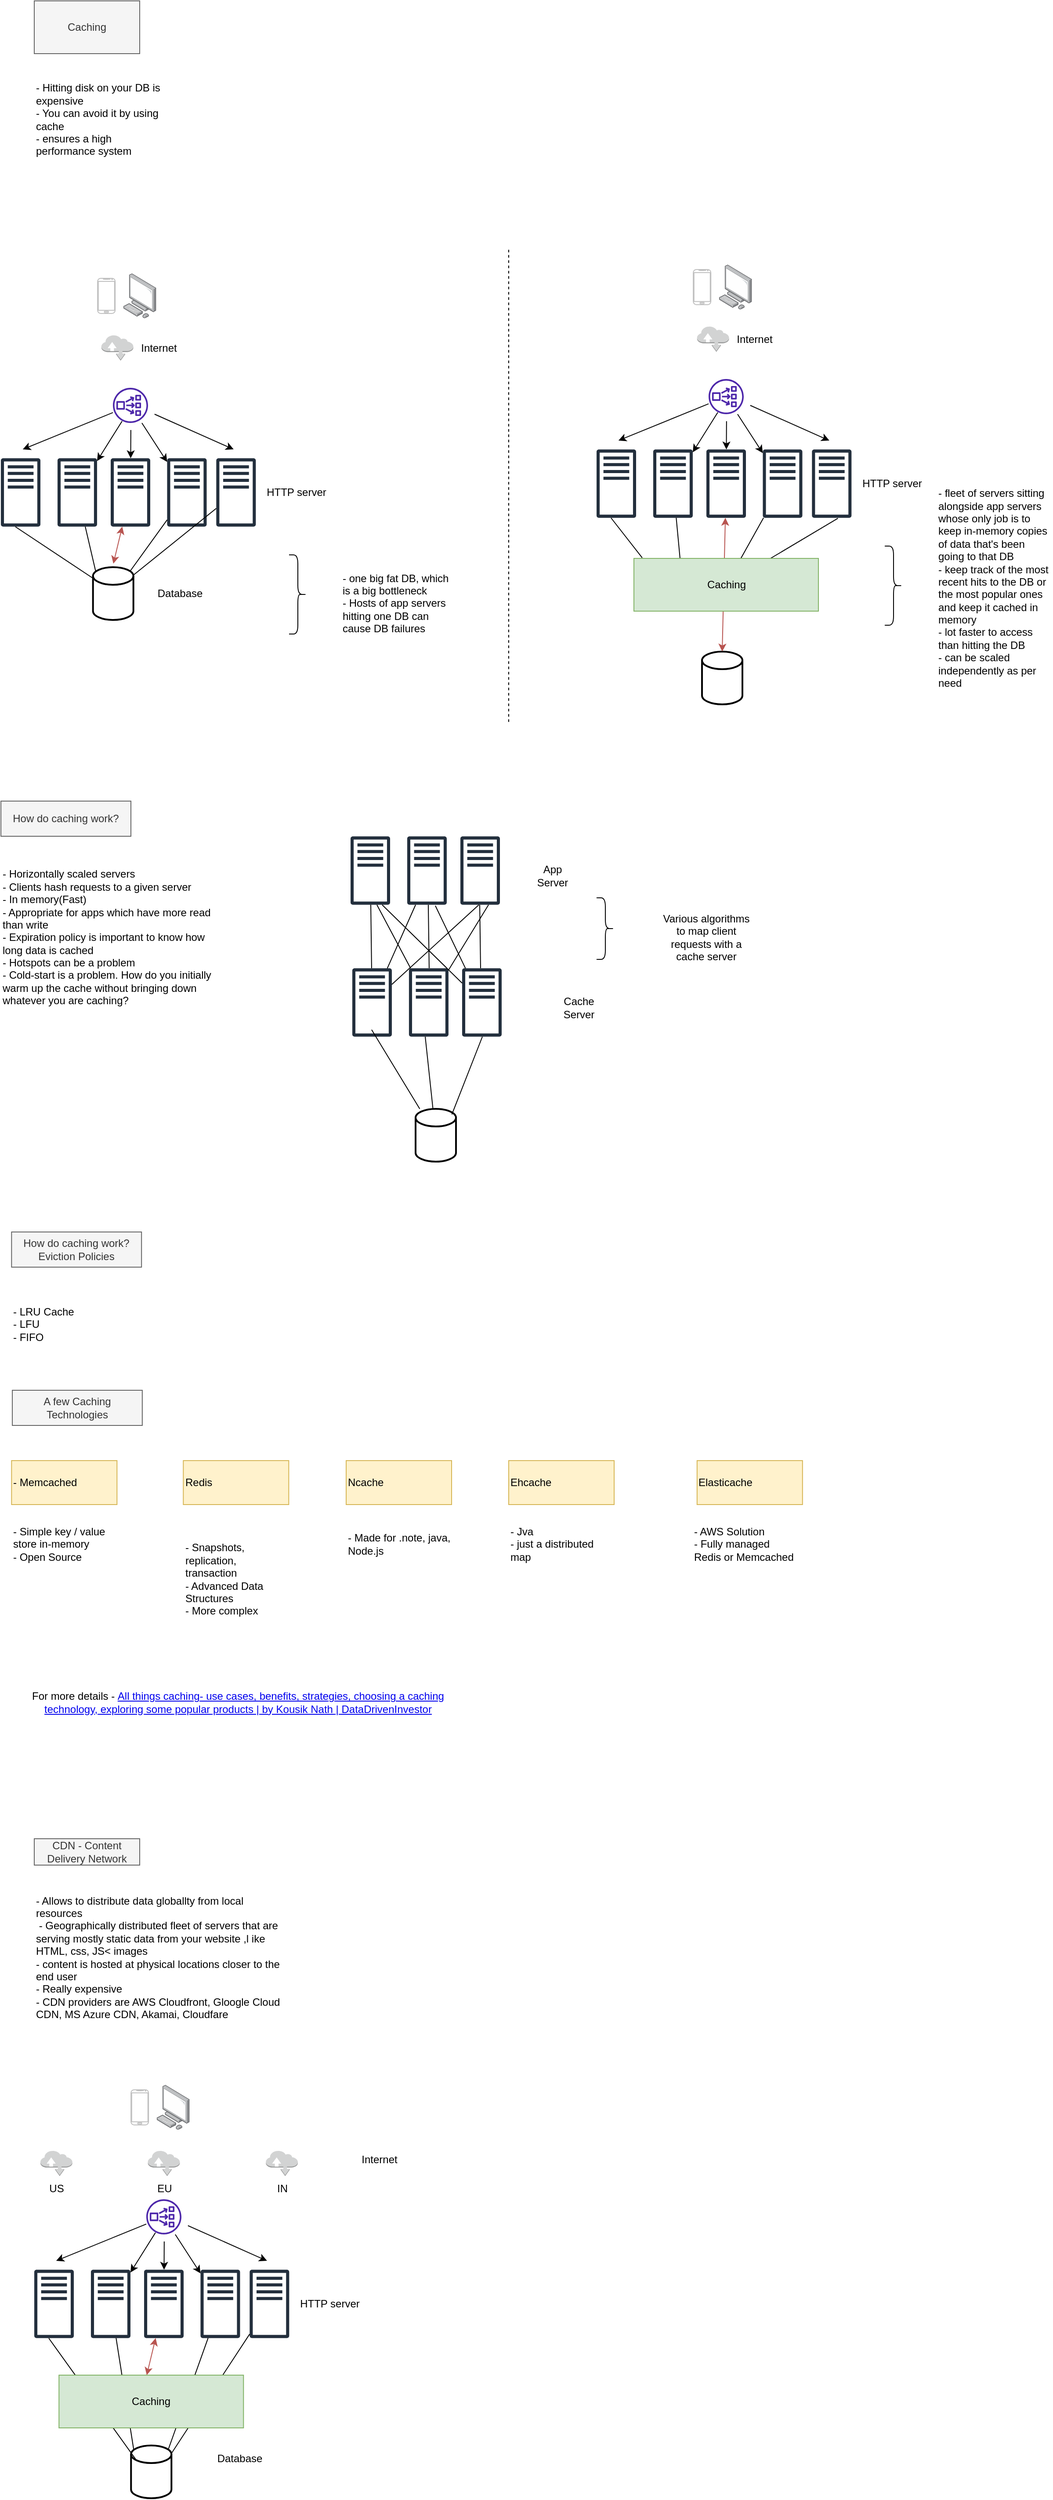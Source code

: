 <mxfile version="21.7.1" type="github">
  <diagram name="Page-1" id="UhD2cCxw9TaK42FMtaze">
    <mxGraphModel dx="1394" dy="795" grid="1" gridSize="10" guides="1" tooltips="1" connect="1" arrows="1" fold="1" page="1" pageScale="1" pageWidth="850" pageHeight="1100" math="0" shadow="0">
      <root>
        <mxCell id="0" />
        <mxCell id="1" parent="0" />
        <mxCell id="XXQaxxVbQ_8hKwlNnQmm-1" value="Caching" style="rounded=0;whiteSpace=wrap;html=1;fillColor=#f5f5f5;fontColor=#333333;strokeColor=#666666;" vertex="1" parent="1">
          <mxGeometry x="90" y="160" width="120" height="60" as="geometry" />
        </mxCell>
        <mxCell id="XXQaxxVbQ_8hKwlNnQmm-2" value="- Hitting disk on your DB is expensive&lt;br&gt;- You can avoid it by using cache&amp;nbsp;&lt;br&gt;- ensures a high performance system" style="text;strokeColor=none;align=left;fillColor=none;html=1;verticalAlign=middle;whiteSpace=wrap;rounded=0;" vertex="1" parent="1">
          <mxGeometry x="90" y="220" width="150" height="150" as="geometry" />
        </mxCell>
        <mxCell id="XXQaxxVbQ_8hKwlNnQmm-3" value="" style="verticalLabelPosition=bottom;verticalAlign=top;html=1;shadow=0;dashed=0;strokeWidth=1;shape=mxgraph.android.phone2;strokeColor=#c0c0c0;" vertex="1" parent="1">
          <mxGeometry x="162.08" y="475.45" width="20" height="40" as="geometry" />
        </mxCell>
        <mxCell id="XXQaxxVbQ_8hKwlNnQmm-4" value="" style="image;points=[];aspect=fixed;html=1;align=center;shadow=0;dashed=0;image=img/lib/allied_telesis/computer_and_terminals/Personal_Computer.svg;" vertex="1" parent="1">
          <mxGeometry x="191.3" y="470" width="37.56" height="50.9" as="geometry" />
        </mxCell>
        <mxCell id="XXQaxxVbQ_8hKwlNnQmm-5" value="" style="sketch=0;outlineConnect=0;fontColor=#232F3E;gradientColor=none;fillColor=#232F3D;strokeColor=none;dashed=0;verticalLabelPosition=bottom;verticalAlign=top;align=center;html=1;fontSize=12;fontStyle=0;aspect=fixed;pointerEvents=1;shape=mxgraph.aws4.traditional_server;" vertex="1" parent="1">
          <mxGeometry x="52" y="680" width="45" height="78" as="geometry" />
        </mxCell>
        <mxCell id="XXQaxxVbQ_8hKwlNnQmm-6" value="HTTP server" style="text;strokeColor=none;align=center;fillColor=none;html=1;verticalAlign=middle;whiteSpace=wrap;rounded=0;" vertex="1" parent="1">
          <mxGeometry x="352.0" y="704" width="73.22" height="30" as="geometry" />
        </mxCell>
        <mxCell id="XXQaxxVbQ_8hKwlNnQmm-7" value="" style="outlineConnect=0;dashed=0;verticalLabelPosition=bottom;verticalAlign=top;align=center;html=1;shape=mxgraph.aws3.internet;fillColor=#D2D3D3;gradientColor=none;" vertex="1" parent="1">
          <mxGeometry x="166.4" y="540" width="36.36" height="29.1" as="geometry" />
        </mxCell>
        <mxCell id="XXQaxxVbQ_8hKwlNnQmm-8" value="Internet" style="text;strokeColor=none;align=center;fillColor=none;html=1;verticalAlign=middle;whiteSpace=wrap;rounded=0;" vertex="1" parent="1">
          <mxGeometry x="212.08" y="544.55" width="40" height="20" as="geometry" />
        </mxCell>
        <mxCell id="XXQaxxVbQ_8hKwlNnQmm-9" value="" style="strokeWidth=2;html=1;shape=mxgraph.flowchart.database;whiteSpace=wrap;" vertex="1" parent="1">
          <mxGeometry x="156.84" y="804" width="46" height="60" as="geometry" />
        </mxCell>
        <mxCell id="XXQaxxVbQ_8hKwlNnQmm-10" value="Database" style="text;strokeColor=none;align=center;fillColor=none;html=1;verticalAlign=middle;whiteSpace=wrap;rounded=0;" vertex="1" parent="1">
          <mxGeometry x="226.23" y="819" width="60" height="30" as="geometry" />
        </mxCell>
        <mxCell id="XXQaxxVbQ_8hKwlNnQmm-11" value="" style="endArrow=classic;startArrow=classic;html=1;rounded=0;fillColor=#f8cecc;strokeColor=#b85450;" edge="1" parent="1" target="XXQaxxVbQ_8hKwlNnQmm-13">
          <mxGeometry width="50" height="50" relative="1" as="geometry">
            <mxPoint x="180" y="800" as="sourcePoint" />
            <mxPoint x="184.0" y="761.78" as="targetPoint" />
          </mxGeometry>
        </mxCell>
        <mxCell id="XXQaxxVbQ_8hKwlNnQmm-12" value="" style="sketch=0;outlineConnect=0;fontColor=#232F3E;gradientColor=none;fillColor=#232F3D;strokeColor=none;dashed=0;verticalLabelPosition=bottom;verticalAlign=top;align=center;html=1;fontSize=12;fontStyle=0;aspect=fixed;pointerEvents=1;shape=mxgraph.aws4.traditional_server;" vertex="1" parent="1">
          <mxGeometry x="116.48" y="680" width="45" height="78" as="geometry" />
        </mxCell>
        <mxCell id="XXQaxxVbQ_8hKwlNnQmm-13" value="" style="sketch=0;outlineConnect=0;fontColor=#232F3E;gradientColor=none;fillColor=#232F3D;strokeColor=none;dashed=0;verticalLabelPosition=bottom;verticalAlign=top;align=center;html=1;fontSize=12;fontStyle=0;aspect=fixed;pointerEvents=1;shape=mxgraph.aws4.traditional_server;" vertex="1" parent="1">
          <mxGeometry x="177" y="680" width="45" height="78" as="geometry" />
        </mxCell>
        <mxCell id="XXQaxxVbQ_8hKwlNnQmm-14" value="" style="sketch=0;outlineConnect=0;fontColor=#232F3E;gradientColor=none;fillColor=#232F3D;strokeColor=none;dashed=0;verticalLabelPosition=bottom;verticalAlign=top;align=center;html=1;fontSize=12;fontStyle=0;aspect=fixed;pointerEvents=1;shape=mxgraph.aws4.traditional_server;" vertex="1" parent="1">
          <mxGeometry x="241.23" y="680" width="45" height="78" as="geometry" />
        </mxCell>
        <mxCell id="XXQaxxVbQ_8hKwlNnQmm-15" value="" style="sketch=0;outlineConnect=0;fontColor=#232F3E;gradientColor=none;fillColor=#232F3D;strokeColor=none;dashed=0;verticalLabelPosition=bottom;verticalAlign=top;align=center;html=1;fontSize=12;fontStyle=0;aspect=fixed;pointerEvents=1;shape=mxgraph.aws4.traditional_server;" vertex="1" parent="1">
          <mxGeometry x="297.16" y="680" width="45" height="78" as="geometry" />
        </mxCell>
        <mxCell id="XXQaxxVbQ_8hKwlNnQmm-16" value="" style="sketch=0;outlineConnect=0;fontColor=#232F3E;gradientColor=none;fillColor=#4D27AA;strokeColor=none;dashed=0;verticalLabelPosition=bottom;verticalAlign=top;align=center;html=1;fontSize=12;fontStyle=0;aspect=fixed;pointerEvents=1;shape=mxgraph.aws4.network_load_balancer;" vertex="1" parent="1">
          <mxGeometry x="179.5" y="600" width="40" height="40" as="geometry" />
        </mxCell>
        <mxCell id="XXQaxxVbQ_8hKwlNnQmm-17" value="" style="endArrow=classic;html=1;rounded=0;" edge="1" parent="1" source="XXQaxxVbQ_8hKwlNnQmm-16">
          <mxGeometry width="50" height="50" relative="1" as="geometry">
            <mxPoint x="196.92" y="650" as="sourcePoint" />
            <mxPoint x="76.92" y="670" as="targetPoint" />
          </mxGeometry>
        </mxCell>
        <mxCell id="XXQaxxVbQ_8hKwlNnQmm-18" value="" style="endArrow=classic;html=1;rounded=0;" edge="1" parent="1" target="XXQaxxVbQ_8hKwlNnQmm-12">
          <mxGeometry width="50" height="50" relative="1" as="geometry">
            <mxPoint x="189.92" y="638" as="sourcePoint" />
            <mxPoint x="86.92" y="680" as="targetPoint" />
          </mxGeometry>
        </mxCell>
        <mxCell id="XXQaxxVbQ_8hKwlNnQmm-19" value="" style="endArrow=classic;html=1;rounded=0;" edge="1" parent="1" target="XXQaxxVbQ_8hKwlNnQmm-13">
          <mxGeometry width="50" height="50" relative="1" as="geometry">
            <mxPoint x="199.92" y="648" as="sourcePoint" />
            <mxPoint x="171.92" y="693" as="targetPoint" />
          </mxGeometry>
        </mxCell>
        <mxCell id="XXQaxxVbQ_8hKwlNnQmm-20" value="" style="endArrow=classic;html=1;rounded=0;" edge="1" parent="1" source="XXQaxxVbQ_8hKwlNnQmm-16" target="XXQaxxVbQ_8hKwlNnQmm-14">
          <mxGeometry width="50" height="50" relative="1" as="geometry">
            <mxPoint x="209.92" y="658" as="sourcePoint" />
            <mxPoint x="209.92" y="690" as="targetPoint" />
          </mxGeometry>
        </mxCell>
        <mxCell id="XXQaxxVbQ_8hKwlNnQmm-21" value="" style="endArrow=classic;html=1;rounded=0;" edge="1" parent="1">
          <mxGeometry width="50" height="50" relative="1" as="geometry">
            <mxPoint x="226.92" y="630" as="sourcePoint" />
            <mxPoint x="316.92" y="670" as="targetPoint" />
          </mxGeometry>
        </mxCell>
        <mxCell id="XXQaxxVbQ_8hKwlNnQmm-22" value="" style="shape=curlyBracket;whiteSpace=wrap;html=1;rounded=1;flipH=1;labelPosition=right;verticalLabelPosition=middle;align=left;verticalAlign=middle;" vertex="1" parent="1">
          <mxGeometry x="380" y="790" width="20" height="90" as="geometry" />
        </mxCell>
        <mxCell id="XXQaxxVbQ_8hKwlNnQmm-23" value="&lt;div style=&quot;text-align: left;&quot;&gt;&lt;span style=&quot;background-color: initial;&quot;&gt;- one big fat DB, which is a big bottleneck&lt;/span&gt;&lt;/div&gt;&lt;div style=&quot;text-align: left;&quot;&gt;&lt;span style=&quot;background-color: initial;&quot;&gt;- Hosts of app servers hitting one DB can cause DB failures&lt;/span&gt;&lt;/div&gt;" style="text;strokeColor=none;align=center;fillColor=none;html=1;verticalAlign=middle;whiteSpace=wrap;rounded=0;" vertex="1" parent="1">
          <mxGeometry x="440" y="800" width="130" height="90" as="geometry" />
        </mxCell>
        <mxCell id="XXQaxxVbQ_8hKwlNnQmm-24" value="" style="endArrow=none;html=1;rounded=0;entryX=0.925;entryY=0.069;entryDx=0;entryDy=0;entryPerimeter=0;" edge="1" parent="1" source="XXQaxxVbQ_8hKwlNnQmm-14" target="XXQaxxVbQ_8hKwlNnQmm-9">
          <mxGeometry width="50" height="50" relative="1" as="geometry">
            <mxPoint x="290" y="710" as="sourcePoint" />
            <mxPoint x="340" y="660" as="targetPoint" />
          </mxGeometry>
        </mxCell>
        <mxCell id="XXQaxxVbQ_8hKwlNnQmm-25" value="" style="endArrow=none;html=1;rounded=0;entryX=1;entryY=0.15;entryDx=0;entryDy=0;entryPerimeter=0;" edge="1" parent="1" source="XXQaxxVbQ_8hKwlNnQmm-15" target="XXQaxxVbQ_8hKwlNnQmm-9">
          <mxGeometry width="50" height="50" relative="1" as="geometry">
            <mxPoint x="251" y="760" as="sourcePoint" />
            <mxPoint x="209" y="818" as="targetPoint" />
          </mxGeometry>
        </mxCell>
        <mxCell id="XXQaxxVbQ_8hKwlNnQmm-26" value="" style="endArrow=none;html=1;rounded=0;entryX=0.066;entryY=0.077;entryDx=0;entryDy=0;entryPerimeter=0;" edge="1" parent="1" source="XXQaxxVbQ_8hKwlNnQmm-12" target="XXQaxxVbQ_8hKwlNnQmm-9">
          <mxGeometry width="50" height="50" relative="1" as="geometry">
            <mxPoint x="307" y="747" as="sourcePoint" />
            <mxPoint x="213" y="823" as="targetPoint" />
          </mxGeometry>
        </mxCell>
        <mxCell id="XXQaxxVbQ_8hKwlNnQmm-27" value="" style="endArrow=none;html=1;rounded=0;entryX=0.128;entryY=0.275;entryDx=0;entryDy=0;entryPerimeter=0;" edge="1" parent="1" target="XXQaxxVbQ_8hKwlNnQmm-9">
          <mxGeometry width="50" height="50" relative="1" as="geometry">
            <mxPoint x="68.5" y="758" as="sourcePoint" />
            <mxPoint x="80.5" y="809" as="targetPoint" />
          </mxGeometry>
        </mxCell>
        <mxCell id="XXQaxxVbQ_8hKwlNnQmm-28" value="" style="endArrow=none;dashed=1;html=1;rounded=0;" edge="1" parent="1">
          <mxGeometry width="50" height="50" relative="1" as="geometry">
            <mxPoint x="630" y="980" as="sourcePoint" />
            <mxPoint x="630" y="440" as="targetPoint" />
          </mxGeometry>
        </mxCell>
        <mxCell id="XXQaxxVbQ_8hKwlNnQmm-29" value="" style="verticalLabelPosition=bottom;verticalAlign=top;html=1;shadow=0;dashed=0;strokeWidth=1;shape=mxgraph.android.phone2;strokeColor=#c0c0c0;" vertex="1" parent="1">
          <mxGeometry x="840.08" y="465.45" width="20" height="40" as="geometry" />
        </mxCell>
        <mxCell id="XXQaxxVbQ_8hKwlNnQmm-30" value="" style="image;points=[];aspect=fixed;html=1;align=center;shadow=0;dashed=0;image=img/lib/allied_telesis/computer_and_terminals/Personal_Computer.svg;" vertex="1" parent="1">
          <mxGeometry x="869.3" y="460" width="37.56" height="50.9" as="geometry" />
        </mxCell>
        <mxCell id="XXQaxxVbQ_8hKwlNnQmm-31" value="" style="sketch=0;outlineConnect=0;fontColor=#232F3E;gradientColor=none;fillColor=#232F3D;strokeColor=none;dashed=0;verticalLabelPosition=bottom;verticalAlign=top;align=center;html=1;fontSize=12;fontStyle=0;aspect=fixed;pointerEvents=1;shape=mxgraph.aws4.traditional_server;" vertex="1" parent="1">
          <mxGeometry x="730" y="670" width="45" height="78" as="geometry" />
        </mxCell>
        <mxCell id="XXQaxxVbQ_8hKwlNnQmm-32" value="HTTP server" style="text;strokeColor=none;align=center;fillColor=none;html=1;verticalAlign=middle;whiteSpace=wrap;rounded=0;" vertex="1" parent="1">
          <mxGeometry x="1030" y="694" width="73.22" height="30" as="geometry" />
        </mxCell>
        <mxCell id="XXQaxxVbQ_8hKwlNnQmm-33" value="" style="outlineConnect=0;dashed=0;verticalLabelPosition=bottom;verticalAlign=top;align=center;html=1;shape=mxgraph.aws3.internet;fillColor=#D2D3D3;gradientColor=none;" vertex="1" parent="1">
          <mxGeometry x="844.4" y="530" width="36.36" height="29.1" as="geometry" />
        </mxCell>
        <mxCell id="XXQaxxVbQ_8hKwlNnQmm-34" value="Internet" style="text;strokeColor=none;align=center;fillColor=none;html=1;verticalAlign=middle;whiteSpace=wrap;rounded=0;" vertex="1" parent="1">
          <mxGeometry x="890.08" y="534.55" width="40" height="20" as="geometry" />
        </mxCell>
        <mxCell id="XXQaxxVbQ_8hKwlNnQmm-35" value="" style="strokeWidth=2;html=1;shape=mxgraph.flowchart.database;whiteSpace=wrap;" vertex="1" parent="1">
          <mxGeometry x="850.0" y="900" width="46" height="60" as="geometry" />
        </mxCell>
        <mxCell id="XXQaxxVbQ_8hKwlNnQmm-36" value="Database" style="text;strokeColor=none;align=center;fillColor=none;html=1;verticalAlign=middle;whiteSpace=wrap;rounded=0;" vertex="1" parent="1">
          <mxGeometry x="904.23" y="809" width="60" height="30" as="geometry" />
        </mxCell>
        <mxCell id="XXQaxxVbQ_8hKwlNnQmm-37" value="" style="endArrow=classic;startArrow=classic;html=1;rounded=0;fillColor=#f8cecc;strokeColor=#b85450;exitX=0.5;exitY=0;exitDx=0;exitDy=0;exitPerimeter=0;" edge="1" parent="1" target="XXQaxxVbQ_8hKwlNnQmm-39" source="XXQaxxVbQ_8hKwlNnQmm-35">
          <mxGeometry width="50" height="50" relative="1" as="geometry">
            <mxPoint x="858" y="790" as="sourcePoint" />
            <mxPoint x="862" y="751.78" as="targetPoint" />
          </mxGeometry>
        </mxCell>
        <mxCell id="XXQaxxVbQ_8hKwlNnQmm-38" value="" style="sketch=0;outlineConnect=0;fontColor=#232F3E;gradientColor=none;fillColor=#232F3D;strokeColor=none;dashed=0;verticalLabelPosition=bottom;verticalAlign=top;align=center;html=1;fontSize=12;fontStyle=0;aspect=fixed;pointerEvents=1;shape=mxgraph.aws4.traditional_server;" vertex="1" parent="1">
          <mxGeometry x="794.48" y="670" width="45" height="78" as="geometry" />
        </mxCell>
        <mxCell id="XXQaxxVbQ_8hKwlNnQmm-39" value="" style="sketch=0;outlineConnect=0;fontColor=#232F3E;gradientColor=none;fillColor=#232F3D;strokeColor=none;dashed=0;verticalLabelPosition=bottom;verticalAlign=top;align=center;html=1;fontSize=12;fontStyle=0;aspect=fixed;pointerEvents=1;shape=mxgraph.aws4.traditional_server;" vertex="1" parent="1">
          <mxGeometry x="855" y="670" width="45" height="78" as="geometry" />
        </mxCell>
        <mxCell id="XXQaxxVbQ_8hKwlNnQmm-40" value="" style="sketch=0;outlineConnect=0;fontColor=#232F3E;gradientColor=none;fillColor=#232F3D;strokeColor=none;dashed=0;verticalLabelPosition=bottom;verticalAlign=top;align=center;html=1;fontSize=12;fontStyle=0;aspect=fixed;pointerEvents=1;shape=mxgraph.aws4.traditional_server;" vertex="1" parent="1">
          <mxGeometry x="919.23" y="670" width="45" height="78" as="geometry" />
        </mxCell>
        <mxCell id="XXQaxxVbQ_8hKwlNnQmm-41" value="" style="sketch=0;outlineConnect=0;fontColor=#232F3E;gradientColor=none;fillColor=#232F3D;strokeColor=none;dashed=0;verticalLabelPosition=bottom;verticalAlign=top;align=center;html=1;fontSize=12;fontStyle=0;aspect=fixed;pointerEvents=1;shape=mxgraph.aws4.traditional_server;" vertex="1" parent="1">
          <mxGeometry x="975.16" y="670" width="45" height="78" as="geometry" />
        </mxCell>
        <mxCell id="XXQaxxVbQ_8hKwlNnQmm-42" value="" style="sketch=0;outlineConnect=0;fontColor=#232F3E;gradientColor=none;fillColor=#4D27AA;strokeColor=none;dashed=0;verticalLabelPosition=bottom;verticalAlign=top;align=center;html=1;fontSize=12;fontStyle=0;aspect=fixed;pointerEvents=1;shape=mxgraph.aws4.network_load_balancer;" vertex="1" parent="1">
          <mxGeometry x="857.5" y="590" width="40" height="40" as="geometry" />
        </mxCell>
        <mxCell id="XXQaxxVbQ_8hKwlNnQmm-43" value="" style="endArrow=classic;html=1;rounded=0;" edge="1" parent="1" source="XXQaxxVbQ_8hKwlNnQmm-42">
          <mxGeometry width="50" height="50" relative="1" as="geometry">
            <mxPoint x="874.92" y="640" as="sourcePoint" />
            <mxPoint x="754.92" y="660" as="targetPoint" />
          </mxGeometry>
        </mxCell>
        <mxCell id="XXQaxxVbQ_8hKwlNnQmm-44" value="" style="endArrow=classic;html=1;rounded=0;" edge="1" parent="1" target="XXQaxxVbQ_8hKwlNnQmm-38">
          <mxGeometry width="50" height="50" relative="1" as="geometry">
            <mxPoint x="867.92" y="628" as="sourcePoint" />
            <mxPoint x="764.92" y="670" as="targetPoint" />
          </mxGeometry>
        </mxCell>
        <mxCell id="XXQaxxVbQ_8hKwlNnQmm-45" value="" style="endArrow=classic;html=1;rounded=0;" edge="1" parent="1" target="XXQaxxVbQ_8hKwlNnQmm-39">
          <mxGeometry width="50" height="50" relative="1" as="geometry">
            <mxPoint x="877.92" y="638" as="sourcePoint" />
            <mxPoint x="849.92" y="683" as="targetPoint" />
          </mxGeometry>
        </mxCell>
        <mxCell id="XXQaxxVbQ_8hKwlNnQmm-46" value="" style="endArrow=classic;html=1;rounded=0;" edge="1" parent="1" source="XXQaxxVbQ_8hKwlNnQmm-42" target="XXQaxxVbQ_8hKwlNnQmm-40">
          <mxGeometry width="50" height="50" relative="1" as="geometry">
            <mxPoint x="887.92" y="648" as="sourcePoint" />
            <mxPoint x="887.92" y="680" as="targetPoint" />
          </mxGeometry>
        </mxCell>
        <mxCell id="XXQaxxVbQ_8hKwlNnQmm-47" value="" style="endArrow=classic;html=1;rounded=0;" edge="1" parent="1">
          <mxGeometry width="50" height="50" relative="1" as="geometry">
            <mxPoint x="904.92" y="620" as="sourcePoint" />
            <mxPoint x="994.92" y="660" as="targetPoint" />
          </mxGeometry>
        </mxCell>
        <mxCell id="XXQaxxVbQ_8hKwlNnQmm-48" value="" style="shape=curlyBracket;whiteSpace=wrap;html=1;rounded=1;flipH=1;labelPosition=right;verticalLabelPosition=middle;align=left;verticalAlign=middle;" vertex="1" parent="1">
          <mxGeometry x="1058" y="780" width="20" height="90" as="geometry" />
        </mxCell>
        <mxCell id="XXQaxxVbQ_8hKwlNnQmm-49" value="&lt;div style=&quot;text-align: left;&quot;&gt;- fleet of servers sitting alongside app servers whose only job is to keep in-memory copies of data that&#39;s been going to that DB&lt;/div&gt;&lt;div style=&quot;text-align: left;&quot;&gt;- keep track of the most recent hits to the DB or the most popular ones and keep it cached in memory&lt;/div&gt;&lt;div style=&quot;text-align: left;&quot;&gt;- lot faster to access than hitting the DB&lt;/div&gt;&lt;div style=&quot;text-align: left;&quot;&gt;- can be scaled independently as per need&lt;/div&gt;&lt;div style=&quot;text-align: left;&quot;&gt;&lt;br&gt;&lt;/div&gt;" style="text;strokeColor=none;align=center;fillColor=none;html=1;verticalAlign=middle;whiteSpace=wrap;rounded=0;" vertex="1" parent="1">
          <mxGeometry x="1118" y="790" width="130" height="90" as="geometry" />
        </mxCell>
        <mxCell id="XXQaxxVbQ_8hKwlNnQmm-50" value="" style="endArrow=none;html=1;rounded=0;" edge="1" parent="1" source="XXQaxxVbQ_8hKwlNnQmm-40" target="XXQaxxVbQ_8hKwlNnQmm-54">
          <mxGeometry width="50" height="50" relative="1" as="geometry">
            <mxPoint x="968" y="700" as="sourcePoint" />
            <mxPoint x="1018" y="650" as="targetPoint" />
          </mxGeometry>
        </mxCell>
        <mxCell id="XXQaxxVbQ_8hKwlNnQmm-51" value="" style="endArrow=none;html=1;rounded=0;exitX=0.655;exitY=1.008;exitDx=0;exitDy=0;exitPerimeter=0;" edge="1" parent="1" source="XXQaxxVbQ_8hKwlNnQmm-41" target="XXQaxxVbQ_8hKwlNnQmm-54">
          <mxGeometry width="50" height="50" relative="1" as="geometry">
            <mxPoint x="929" y="750" as="sourcePoint" />
            <mxPoint x="887" y="808" as="targetPoint" />
          </mxGeometry>
        </mxCell>
        <mxCell id="XXQaxxVbQ_8hKwlNnQmm-52" value="" style="endArrow=none;html=1;rounded=0;entryX=0.25;entryY=0;entryDx=0;entryDy=0;" edge="1" parent="1" source="XXQaxxVbQ_8hKwlNnQmm-38" target="XXQaxxVbQ_8hKwlNnQmm-54">
          <mxGeometry width="50" height="50" relative="1" as="geometry">
            <mxPoint x="985" y="737" as="sourcePoint" />
            <mxPoint x="891" y="813" as="targetPoint" />
          </mxGeometry>
        </mxCell>
        <mxCell id="XXQaxxVbQ_8hKwlNnQmm-53" value="" style="endArrow=none;html=1;rounded=0;entryX=0.045;entryY=-0.012;entryDx=0;entryDy=0;entryPerimeter=0;" edge="1" parent="1" target="XXQaxxVbQ_8hKwlNnQmm-54">
          <mxGeometry width="50" height="50" relative="1" as="geometry">
            <mxPoint x="746.5" y="748" as="sourcePoint" />
            <mxPoint x="758.5" y="799" as="targetPoint" />
          </mxGeometry>
        </mxCell>
        <mxCell id="XXQaxxVbQ_8hKwlNnQmm-54" value="Caching" style="rounded=0;whiteSpace=wrap;html=1;fillColor=#d5e8d4;strokeColor=#82b366;" vertex="1" parent="1">
          <mxGeometry x="772.5" y="794" width="210" height="60" as="geometry" />
        </mxCell>
        <mxCell id="XXQaxxVbQ_8hKwlNnQmm-55" value="How do caching work?" style="text;strokeColor=#666666;align=center;fillColor=#f5f5f5;html=1;verticalAlign=middle;whiteSpace=wrap;rounded=0;fontColor=#333333;" vertex="1" parent="1">
          <mxGeometry x="52.08" y="1070" width="147.92" height="40" as="geometry" />
        </mxCell>
        <mxCell id="XXQaxxVbQ_8hKwlNnQmm-56" value="- Horizontally scaled servers&lt;br&gt;- Clients hash requests to a given server&lt;br&gt;- In memory(Fast)&lt;br&gt;- Appropriate for apps which have more read than write&lt;br&gt;- Expiration policy is important to know how long data is cached&lt;br&gt;- Hotspots can be a problem&lt;br&gt;- Cold-start is a problem. How do you initially warm up the cache without bringing down whatever you are caching?" style="text;strokeColor=none;align=left;fillColor=none;html=1;verticalAlign=middle;whiteSpace=wrap;rounded=0;" vertex="1" parent="1">
          <mxGeometry x="52" y="1150" width="250" height="150" as="geometry" />
        </mxCell>
        <mxCell id="XXQaxxVbQ_8hKwlNnQmm-57" value="" style="sketch=0;outlineConnect=0;fontColor=#232F3E;gradientColor=none;fillColor=#232F3D;strokeColor=none;dashed=0;verticalLabelPosition=bottom;verticalAlign=top;align=center;html=1;fontSize=12;fontStyle=0;aspect=fixed;pointerEvents=1;shape=mxgraph.aws4.traditional_server;" vertex="1" parent="1">
          <mxGeometry x="450" y="1110" width="45" height="78" as="geometry" />
        </mxCell>
        <mxCell id="XXQaxxVbQ_8hKwlNnQmm-58" value="" style="sketch=0;outlineConnect=0;fontColor=#232F3E;gradientColor=none;fillColor=#232F3D;strokeColor=none;dashed=0;verticalLabelPosition=bottom;verticalAlign=top;align=center;html=1;fontSize=12;fontStyle=0;aspect=fixed;pointerEvents=1;shape=mxgraph.aws4.traditional_server;" vertex="1" parent="1">
          <mxGeometry x="514.48" y="1110" width="45" height="78" as="geometry" />
        </mxCell>
        <mxCell id="XXQaxxVbQ_8hKwlNnQmm-59" value="" style="sketch=0;outlineConnect=0;fontColor=#232F3E;gradientColor=none;fillColor=#232F3D;strokeColor=none;dashed=0;verticalLabelPosition=bottom;verticalAlign=top;align=center;html=1;fontSize=12;fontStyle=0;aspect=fixed;pointerEvents=1;shape=mxgraph.aws4.traditional_server;" vertex="1" parent="1">
          <mxGeometry x="575" y="1110" width="45" height="78" as="geometry" />
        </mxCell>
        <mxCell id="XXQaxxVbQ_8hKwlNnQmm-62" value="" style="sketch=0;outlineConnect=0;fontColor=#232F3E;gradientColor=none;fillColor=#232F3D;strokeColor=none;dashed=0;verticalLabelPosition=bottom;verticalAlign=top;align=center;html=1;fontSize=12;fontStyle=0;aspect=fixed;pointerEvents=1;shape=mxgraph.aws4.traditional_server;" vertex="1" parent="1">
          <mxGeometry x="451.98" y="1260" width="45" height="78" as="geometry" />
        </mxCell>
        <mxCell id="XXQaxxVbQ_8hKwlNnQmm-63" value="" style="sketch=0;outlineConnect=0;fontColor=#232F3E;gradientColor=none;fillColor=#232F3D;strokeColor=none;dashed=0;verticalLabelPosition=bottom;verticalAlign=top;align=center;html=1;fontSize=12;fontStyle=0;aspect=fixed;pointerEvents=1;shape=mxgraph.aws4.traditional_server;" vertex="1" parent="1">
          <mxGeometry x="516.46" y="1260" width="45" height="78" as="geometry" />
        </mxCell>
        <mxCell id="XXQaxxVbQ_8hKwlNnQmm-64" value="" style="sketch=0;outlineConnect=0;fontColor=#232F3E;gradientColor=none;fillColor=#232F3D;strokeColor=none;dashed=0;verticalLabelPosition=bottom;verticalAlign=top;align=center;html=1;fontSize=12;fontStyle=0;aspect=fixed;pointerEvents=1;shape=mxgraph.aws4.traditional_server;" vertex="1" parent="1">
          <mxGeometry x="576.98" y="1260" width="45" height="78" as="geometry" />
        </mxCell>
        <mxCell id="XXQaxxVbQ_8hKwlNnQmm-65" value="App Server" style="text;strokeColor=none;align=center;fillColor=none;html=1;verticalAlign=middle;whiteSpace=wrap;rounded=0;" vertex="1" parent="1">
          <mxGeometry x="650" y="1140" width="60" height="30" as="geometry" />
        </mxCell>
        <mxCell id="XXQaxxVbQ_8hKwlNnQmm-66" value="Cache Server" style="text;strokeColor=none;align=center;fillColor=none;html=1;verticalAlign=middle;whiteSpace=wrap;rounded=0;" vertex="1" parent="1">
          <mxGeometry x="680" y="1290" width="60" height="30" as="geometry" />
        </mxCell>
        <mxCell id="XXQaxxVbQ_8hKwlNnQmm-67" value="" style="strokeWidth=2;html=1;shape=mxgraph.flowchart.database;whiteSpace=wrap;" vertex="1" parent="1">
          <mxGeometry x="524.0" y="1420" width="46" height="60" as="geometry" />
        </mxCell>
        <mxCell id="XXQaxxVbQ_8hKwlNnQmm-74" value="" style="endArrow=none;html=1;rounded=0;" edge="1" parent="1" source="XXQaxxVbQ_8hKwlNnQmm-62" target="XXQaxxVbQ_8hKwlNnQmm-57">
          <mxGeometry width="50" height="50" relative="1" as="geometry">
            <mxPoint x="320" y="1380" as="sourcePoint" />
            <mxPoint x="370" y="1330" as="targetPoint" />
          </mxGeometry>
        </mxCell>
        <mxCell id="XXQaxxVbQ_8hKwlNnQmm-75" value="" style="endArrow=none;html=1;rounded=0;" edge="1" parent="1">
          <mxGeometry width="50" height="50" relative="1" as="geometry">
            <mxPoint x="539.46" y="1260" as="sourcePoint" />
            <mxPoint x="538.46" y="1188" as="targetPoint" />
          </mxGeometry>
        </mxCell>
        <mxCell id="XXQaxxVbQ_8hKwlNnQmm-76" value="" style="endArrow=none;html=1;rounded=0;" edge="1" parent="1">
          <mxGeometry width="50" height="50" relative="1" as="geometry">
            <mxPoint x="598" y="1260" as="sourcePoint" />
            <mxPoint x="597" y="1188" as="targetPoint" />
          </mxGeometry>
        </mxCell>
        <mxCell id="XXQaxxVbQ_8hKwlNnQmm-77" value="" style="endArrow=none;html=1;rounded=0;" edge="1" parent="1" source="XXQaxxVbQ_8hKwlNnQmm-63">
          <mxGeometry width="50" height="50" relative="1" as="geometry">
            <mxPoint x="481" y="1260" as="sourcePoint" />
            <mxPoint x="480" y="1188" as="targetPoint" />
          </mxGeometry>
        </mxCell>
        <mxCell id="XXQaxxVbQ_8hKwlNnQmm-78" value="" style="endArrow=none;html=1;rounded=0;" edge="1" parent="1" source="XXQaxxVbQ_8hKwlNnQmm-64">
          <mxGeometry width="50" height="50" relative="1" as="geometry">
            <mxPoint x="524" y="1260" as="sourcePoint" />
            <mxPoint x="486" y="1188" as="targetPoint" />
          </mxGeometry>
        </mxCell>
        <mxCell id="XXQaxxVbQ_8hKwlNnQmm-79" value="" style="endArrow=none;html=1;rounded=0;" edge="1" parent="1" source="XXQaxxVbQ_8hKwlNnQmm-64">
          <mxGeometry width="50" height="50" relative="1" as="geometry">
            <mxPoint x="547.5" y="1261" as="sourcePoint" />
            <mxPoint x="546.5" y="1189" as="targetPoint" />
          </mxGeometry>
        </mxCell>
        <mxCell id="XXQaxxVbQ_8hKwlNnQmm-80" value="" style="endArrow=none;html=1;rounded=0;" edge="1" parent="1" source="XXQaxxVbQ_8hKwlNnQmm-63">
          <mxGeometry width="50" height="50" relative="1" as="geometry">
            <mxPoint x="608" y="1260" as="sourcePoint" />
            <mxPoint x="607" y="1188" as="targetPoint" />
          </mxGeometry>
        </mxCell>
        <mxCell id="XXQaxxVbQ_8hKwlNnQmm-81" value="" style="endArrow=none;html=1;rounded=0;" edge="1" parent="1" source="XXQaxxVbQ_8hKwlNnQmm-62">
          <mxGeometry width="50" height="50" relative="1" as="geometry">
            <mxPoint x="550" y="1262" as="sourcePoint" />
            <mxPoint x="596" y="1188" as="targetPoint" />
          </mxGeometry>
        </mxCell>
        <mxCell id="XXQaxxVbQ_8hKwlNnQmm-82" value="" style="endArrow=none;html=1;rounded=0;" edge="1" parent="1" source="XXQaxxVbQ_8hKwlNnQmm-62">
          <mxGeometry width="50" height="50" relative="1" as="geometry">
            <mxPoint x="525" y="1260" as="sourcePoint" />
            <mxPoint x="524" y="1188" as="targetPoint" />
          </mxGeometry>
        </mxCell>
        <mxCell id="XXQaxxVbQ_8hKwlNnQmm-83" value="" style="shape=curlyBracket;whiteSpace=wrap;html=1;rounded=1;flipH=1;labelPosition=right;verticalLabelPosition=middle;align=left;verticalAlign=middle;" vertex="1" parent="1">
          <mxGeometry x="730" y="1180" width="20" height="70" as="geometry" />
        </mxCell>
        <mxCell id="XXQaxxVbQ_8hKwlNnQmm-84" value="Various algorithms to map client requests with a cache server" style="text;strokeColor=none;align=center;fillColor=none;html=1;verticalAlign=middle;whiteSpace=wrap;rounded=0;" vertex="1" parent="1">
          <mxGeometry x="800" y="1210" width="110" height="30" as="geometry" />
        </mxCell>
        <mxCell id="XXQaxxVbQ_8hKwlNnQmm-85" value="" style="endArrow=none;html=1;rounded=0;" edge="1" parent="1" source="XXQaxxVbQ_8hKwlNnQmm-67">
          <mxGeometry width="50" height="50" relative="1" as="geometry">
            <mxPoint x="474.98" y="1402" as="sourcePoint" />
            <mxPoint x="473.98" y="1330" as="targetPoint" />
          </mxGeometry>
        </mxCell>
        <mxCell id="XXQaxxVbQ_8hKwlNnQmm-86" value="" style="endArrow=none;html=1;rounded=0;exitX=0.898;exitY=0.106;exitDx=0;exitDy=0;exitPerimeter=0;" edge="1" parent="1" source="XXQaxxVbQ_8hKwlNnQmm-67">
          <mxGeometry width="50" height="50" relative="1" as="geometry">
            <mxPoint x="655.02" y="1428" as="sourcePoint" />
            <mxPoint x="600" y="1338" as="targetPoint" />
          </mxGeometry>
        </mxCell>
        <mxCell id="XXQaxxVbQ_8hKwlNnQmm-87" value="" style="endArrow=none;html=1;rounded=0;" edge="1" parent="1" source="XXQaxxVbQ_8hKwlNnQmm-67">
          <mxGeometry width="50" height="50" relative="1" as="geometry">
            <mxPoint x="500" y="1426" as="sourcePoint" />
            <mxPoint x="535" y="1338" as="targetPoint" />
          </mxGeometry>
        </mxCell>
        <mxCell id="XXQaxxVbQ_8hKwlNnQmm-88" value="How do caching work? Eviction Policies" style="text;strokeColor=#666666;align=center;fillColor=#f5f5f5;html=1;verticalAlign=middle;whiteSpace=wrap;rounded=0;fontColor=#333333;" vertex="1" parent="1">
          <mxGeometry x="64.16" y="1560" width="147.92" height="40" as="geometry" />
        </mxCell>
        <mxCell id="XXQaxxVbQ_8hKwlNnQmm-89" value="- LRU Cache&lt;br&gt;- LFU&lt;br&gt;- FIFO" style="text;strokeColor=none;align=left;fillColor=none;html=1;verticalAlign=middle;whiteSpace=wrap;rounded=0;" vertex="1" parent="1">
          <mxGeometry x="64.16" y="1640" width="120" height="50" as="geometry" />
        </mxCell>
        <mxCell id="XXQaxxVbQ_8hKwlNnQmm-90" value="A few Caching Technologies" style="text;strokeColor=#666666;align=center;fillColor=#f5f5f5;html=1;verticalAlign=middle;whiteSpace=wrap;rounded=0;fontColor=#333333;" vertex="1" parent="1">
          <mxGeometry x="65.02" y="1740" width="147.92" height="40" as="geometry" />
        </mxCell>
        <mxCell id="XXQaxxVbQ_8hKwlNnQmm-91" value="- Memcached" style="text;strokeColor=#d6b656;align=left;fillColor=#fff2cc;html=1;verticalAlign=middle;whiteSpace=wrap;rounded=0;" vertex="1" parent="1">
          <mxGeometry x="64.16" y="1820" width="120" height="50" as="geometry" />
        </mxCell>
        <mxCell id="XXQaxxVbQ_8hKwlNnQmm-92" value="Redis" style="text;strokeColor=#d6b656;align=left;fillColor=#fff2cc;html=1;verticalAlign=middle;whiteSpace=wrap;rounded=0;" vertex="1" parent="1">
          <mxGeometry x="259.66" y="1820" width="120" height="50" as="geometry" />
        </mxCell>
        <mxCell id="XXQaxxVbQ_8hKwlNnQmm-93" value="Ncache" style="text;strokeColor=#d6b656;align=left;fillColor=#fff2cc;html=1;verticalAlign=middle;whiteSpace=wrap;rounded=0;" vertex="1" parent="1">
          <mxGeometry x="445" y="1820" width="120" height="50" as="geometry" />
        </mxCell>
        <mxCell id="XXQaxxVbQ_8hKwlNnQmm-94" value="Ehcache" style="text;strokeColor=#d6b656;align=left;fillColor=#fff2cc;html=1;verticalAlign=middle;whiteSpace=wrap;rounded=0;" vertex="1" parent="1">
          <mxGeometry x="630" y="1820" width="120" height="50" as="geometry" />
        </mxCell>
        <mxCell id="XXQaxxVbQ_8hKwlNnQmm-95" value="Elasticache" style="text;strokeColor=#d6b656;align=left;fillColor=#fff2cc;html=1;verticalAlign=middle;whiteSpace=wrap;rounded=0;" vertex="1" parent="1">
          <mxGeometry x="844.4" y="1820" width="120" height="50" as="geometry" />
        </mxCell>
        <mxCell id="XXQaxxVbQ_8hKwlNnQmm-96" value="- Simple key / value store in-memory&lt;br&gt;- Open Source" style="text;strokeColor=none;align=left;fillColor=none;html=1;verticalAlign=middle;whiteSpace=wrap;rounded=0;" vertex="1" parent="1">
          <mxGeometry x="64.16" y="1890" width="120" height="50" as="geometry" />
        </mxCell>
        <mxCell id="XXQaxxVbQ_8hKwlNnQmm-97" value="- Snapshots, replication, transaction&lt;br&gt;- Advanced Data Structures&lt;br&gt;- More complex" style="text;strokeColor=none;align=left;fillColor=none;html=1;verticalAlign=middle;whiteSpace=wrap;rounded=0;" vertex="1" parent="1">
          <mxGeometry x="260" y="1890" width="120" height="130" as="geometry" />
        </mxCell>
        <mxCell id="XXQaxxVbQ_8hKwlNnQmm-98" value="- Made for .note, java, Node.js" style="text;strokeColor=none;align=left;fillColor=none;html=1;verticalAlign=middle;whiteSpace=wrap;rounded=0;" vertex="1" parent="1">
          <mxGeometry x="445" y="1890" width="120" height="50" as="geometry" />
        </mxCell>
        <mxCell id="XXQaxxVbQ_8hKwlNnQmm-99" value="- Jva&lt;br&gt;- just a distributed map" style="text;strokeColor=none;align=left;fillColor=none;html=1;verticalAlign=middle;whiteSpace=wrap;rounded=0;" vertex="1" parent="1">
          <mxGeometry x="630" y="1890" width="120" height="50" as="geometry" />
        </mxCell>
        <mxCell id="XXQaxxVbQ_8hKwlNnQmm-100" value="- AWS Solution&lt;br&gt;- Fully managed Redis or Memcached" style="text;strokeColor=none;align=left;fillColor=none;html=1;verticalAlign=middle;whiteSpace=wrap;rounded=0;" vertex="1" parent="1">
          <mxGeometry x="839.48" y="1890" width="120" height="50" as="geometry" />
        </mxCell>
        <mxCell id="XXQaxxVbQ_8hKwlNnQmm-101" value="For more details -&amp;nbsp;&lt;a href=&quot;https://medium.datadriveninvestor.com/all-things-caching-use-cases-benefits-strategies-choosing-a-caching-technology-exploring-fa6c1f2e93aa&quot;&gt;All things caching- use cases, benefits, strategies, choosing a caching technology, exploring some popular products | by Kousik Nath | DataDrivenInvestor&lt;/a&gt;" style="text;strokeColor=none;align=center;fillColor=none;html=1;verticalAlign=middle;whiteSpace=wrap;rounded=0;" vertex="1" parent="1">
          <mxGeometry x="66.98" y="2080" width="510" height="30" as="geometry" />
        </mxCell>
        <mxCell id="XXQaxxVbQ_8hKwlNnQmm-102" value="CDN - Content Delivery Network" style="text;strokeColor=#666666;align=center;fillColor=#f5f5f5;html=1;verticalAlign=middle;whiteSpace=wrap;rounded=0;fontColor=#333333;" vertex="1" parent="1">
          <mxGeometry x="90" y="2250" width="120" height="30" as="geometry" />
        </mxCell>
        <mxCell id="XXQaxxVbQ_8hKwlNnQmm-103" value="- Allows to distribute data globallty from local resources&lt;br&gt;&amp;nbsp;- Geographically distributed fleet of servers that are serving mostly static data from your website ,l ike HTML, css, JS&amp;lt; images&lt;br&gt;- content is hosted at physical locations closer to the end user&lt;br&gt;- Really expensive&lt;br&gt;- CDN providers are AWS Cloudfront, Gloogle Cloud CDN, MS Azure CDN, Akamai, Cloudfare" style="text;strokeColor=none;align=left;fillColor=none;html=1;verticalAlign=middle;whiteSpace=wrap;rounded=0;" vertex="1" parent="1">
          <mxGeometry x="90" y="2310" width="280" height="150" as="geometry" />
        </mxCell>
        <mxCell id="XXQaxxVbQ_8hKwlNnQmm-104" value="" style="verticalLabelPosition=bottom;verticalAlign=top;html=1;shadow=0;dashed=0;strokeWidth=1;shape=mxgraph.android.phone2;strokeColor=#c0c0c0;" vertex="1" parent="1">
          <mxGeometry x="200.08" y="2535.45" width="20" height="40" as="geometry" />
        </mxCell>
        <mxCell id="XXQaxxVbQ_8hKwlNnQmm-105" value="" style="image;points=[];aspect=fixed;html=1;align=center;shadow=0;dashed=0;image=img/lib/allied_telesis/computer_and_terminals/Personal_Computer.svg;" vertex="1" parent="1">
          <mxGeometry x="229.3" y="2530" width="37.56" height="50.9" as="geometry" />
        </mxCell>
        <mxCell id="XXQaxxVbQ_8hKwlNnQmm-106" value="" style="sketch=0;outlineConnect=0;fontColor=#232F3E;gradientColor=none;fillColor=#232F3D;strokeColor=none;dashed=0;verticalLabelPosition=bottom;verticalAlign=top;align=center;html=1;fontSize=12;fontStyle=0;aspect=fixed;pointerEvents=1;shape=mxgraph.aws4.traditional_server;" vertex="1" parent="1">
          <mxGeometry x="90" y="2740" width="45" height="78" as="geometry" />
        </mxCell>
        <mxCell id="XXQaxxVbQ_8hKwlNnQmm-107" value="HTTP server" style="text;strokeColor=none;align=center;fillColor=none;html=1;verticalAlign=middle;whiteSpace=wrap;rounded=0;" vertex="1" parent="1">
          <mxGeometry x="390.0" y="2764" width="73.22" height="30" as="geometry" />
        </mxCell>
        <mxCell id="XXQaxxVbQ_8hKwlNnQmm-108" value="US" style="outlineConnect=0;dashed=0;verticalLabelPosition=bottom;verticalAlign=top;align=center;html=1;shape=mxgraph.aws3.internet;fillColor=#D2D3D3;gradientColor=none;" vertex="1" parent="1">
          <mxGeometry x="97.0" y="2604.55" width="36.36" height="29.1" as="geometry" />
        </mxCell>
        <mxCell id="XXQaxxVbQ_8hKwlNnQmm-109" value="Internet" style="text;strokeColor=none;align=center;fillColor=none;html=1;verticalAlign=middle;whiteSpace=wrap;rounded=0;" vertex="1" parent="1">
          <mxGeometry x="463.22" y="2604.55" width="40" height="20" as="geometry" />
        </mxCell>
        <mxCell id="XXQaxxVbQ_8hKwlNnQmm-110" value="" style="strokeWidth=2;html=1;shape=mxgraph.flowchart.database;whiteSpace=wrap;" vertex="1" parent="1">
          <mxGeometry x="200.14" y="2940" width="46" height="60" as="geometry" />
        </mxCell>
        <mxCell id="XXQaxxVbQ_8hKwlNnQmm-111" value="Database" style="text;strokeColor=none;align=center;fillColor=none;html=1;verticalAlign=middle;whiteSpace=wrap;rounded=0;" vertex="1" parent="1">
          <mxGeometry x="293.64" y="2940" width="60" height="30" as="geometry" />
        </mxCell>
        <mxCell id="XXQaxxVbQ_8hKwlNnQmm-112" value="" style="endArrow=classic;startArrow=classic;html=1;rounded=0;fillColor=#f8cecc;strokeColor=#b85450;" edge="1" parent="1" target="XXQaxxVbQ_8hKwlNnQmm-114">
          <mxGeometry width="50" height="50" relative="1" as="geometry">
            <mxPoint x="218" y="2860" as="sourcePoint" />
            <mxPoint x="222.0" y="2821.78" as="targetPoint" />
          </mxGeometry>
        </mxCell>
        <mxCell id="XXQaxxVbQ_8hKwlNnQmm-113" value="" style="sketch=0;outlineConnect=0;fontColor=#232F3E;gradientColor=none;fillColor=#232F3D;strokeColor=none;dashed=0;verticalLabelPosition=bottom;verticalAlign=top;align=center;html=1;fontSize=12;fontStyle=0;aspect=fixed;pointerEvents=1;shape=mxgraph.aws4.traditional_server;" vertex="1" parent="1">
          <mxGeometry x="154.48" y="2740" width="45" height="78" as="geometry" />
        </mxCell>
        <mxCell id="XXQaxxVbQ_8hKwlNnQmm-114" value="" style="sketch=0;outlineConnect=0;fontColor=#232F3E;gradientColor=none;fillColor=#232F3D;strokeColor=none;dashed=0;verticalLabelPosition=bottom;verticalAlign=top;align=center;html=1;fontSize=12;fontStyle=0;aspect=fixed;pointerEvents=1;shape=mxgraph.aws4.traditional_server;" vertex="1" parent="1">
          <mxGeometry x="215" y="2740" width="45" height="78" as="geometry" />
        </mxCell>
        <mxCell id="XXQaxxVbQ_8hKwlNnQmm-115" value="" style="sketch=0;outlineConnect=0;fontColor=#232F3E;gradientColor=none;fillColor=#232F3D;strokeColor=none;dashed=0;verticalLabelPosition=bottom;verticalAlign=top;align=center;html=1;fontSize=12;fontStyle=0;aspect=fixed;pointerEvents=1;shape=mxgraph.aws4.traditional_server;" vertex="1" parent="1">
          <mxGeometry x="279.23" y="2740" width="45" height="78" as="geometry" />
        </mxCell>
        <mxCell id="XXQaxxVbQ_8hKwlNnQmm-116" value="" style="sketch=0;outlineConnect=0;fontColor=#232F3E;gradientColor=none;fillColor=#232F3D;strokeColor=none;dashed=0;verticalLabelPosition=bottom;verticalAlign=top;align=center;html=1;fontSize=12;fontStyle=0;aspect=fixed;pointerEvents=1;shape=mxgraph.aws4.traditional_server;" vertex="1" parent="1">
          <mxGeometry x="335.16" y="2740" width="45" height="78" as="geometry" />
        </mxCell>
        <mxCell id="XXQaxxVbQ_8hKwlNnQmm-117" value="" style="sketch=0;outlineConnect=0;fontColor=#232F3E;gradientColor=none;fillColor=#4D27AA;strokeColor=none;dashed=0;verticalLabelPosition=bottom;verticalAlign=top;align=center;html=1;fontSize=12;fontStyle=0;aspect=fixed;pointerEvents=1;shape=mxgraph.aws4.network_load_balancer;" vertex="1" parent="1">
          <mxGeometry x="217.5" y="2660" width="40" height="40" as="geometry" />
        </mxCell>
        <mxCell id="XXQaxxVbQ_8hKwlNnQmm-118" value="" style="endArrow=classic;html=1;rounded=0;" edge="1" parent="1" source="XXQaxxVbQ_8hKwlNnQmm-117">
          <mxGeometry width="50" height="50" relative="1" as="geometry">
            <mxPoint x="234.92" y="2710" as="sourcePoint" />
            <mxPoint x="114.92" y="2730" as="targetPoint" />
          </mxGeometry>
        </mxCell>
        <mxCell id="XXQaxxVbQ_8hKwlNnQmm-119" value="" style="endArrow=classic;html=1;rounded=0;" edge="1" parent="1" target="XXQaxxVbQ_8hKwlNnQmm-113">
          <mxGeometry width="50" height="50" relative="1" as="geometry">
            <mxPoint x="227.92" y="2698" as="sourcePoint" />
            <mxPoint x="124.92" y="2740" as="targetPoint" />
          </mxGeometry>
        </mxCell>
        <mxCell id="XXQaxxVbQ_8hKwlNnQmm-120" value="" style="endArrow=classic;html=1;rounded=0;" edge="1" parent="1" target="XXQaxxVbQ_8hKwlNnQmm-114">
          <mxGeometry width="50" height="50" relative="1" as="geometry">
            <mxPoint x="237.92" y="2708" as="sourcePoint" />
            <mxPoint x="209.92" y="2753" as="targetPoint" />
          </mxGeometry>
        </mxCell>
        <mxCell id="XXQaxxVbQ_8hKwlNnQmm-121" value="" style="endArrow=classic;html=1;rounded=0;" edge="1" parent="1" source="XXQaxxVbQ_8hKwlNnQmm-117" target="XXQaxxVbQ_8hKwlNnQmm-115">
          <mxGeometry width="50" height="50" relative="1" as="geometry">
            <mxPoint x="247.92" y="2718" as="sourcePoint" />
            <mxPoint x="247.92" y="2750" as="targetPoint" />
          </mxGeometry>
        </mxCell>
        <mxCell id="XXQaxxVbQ_8hKwlNnQmm-122" value="" style="endArrow=classic;html=1;rounded=0;" edge="1" parent="1">
          <mxGeometry width="50" height="50" relative="1" as="geometry">
            <mxPoint x="264.92" y="2690" as="sourcePoint" />
            <mxPoint x="354.92" y="2730" as="targetPoint" />
          </mxGeometry>
        </mxCell>
        <mxCell id="XXQaxxVbQ_8hKwlNnQmm-125" value="" style="endArrow=none;html=1;rounded=0;entryX=0.925;entryY=0.069;entryDx=0;entryDy=0;entryPerimeter=0;" edge="1" parent="1" source="XXQaxxVbQ_8hKwlNnQmm-115" target="XXQaxxVbQ_8hKwlNnQmm-110">
          <mxGeometry width="50" height="50" relative="1" as="geometry">
            <mxPoint x="328" y="2770" as="sourcePoint" />
            <mxPoint x="378" y="2720" as="targetPoint" />
          </mxGeometry>
        </mxCell>
        <mxCell id="XXQaxxVbQ_8hKwlNnQmm-126" value="" style="endArrow=none;html=1;rounded=0;entryX=1;entryY=0.15;entryDx=0;entryDy=0;entryPerimeter=0;" edge="1" parent="1" source="XXQaxxVbQ_8hKwlNnQmm-116" target="XXQaxxVbQ_8hKwlNnQmm-110">
          <mxGeometry width="50" height="50" relative="1" as="geometry">
            <mxPoint x="289" y="2820" as="sourcePoint" />
            <mxPoint x="247" y="2878" as="targetPoint" />
          </mxGeometry>
        </mxCell>
        <mxCell id="XXQaxxVbQ_8hKwlNnQmm-127" value="" style="endArrow=none;html=1;rounded=0;entryX=0.066;entryY=0.077;entryDx=0;entryDy=0;entryPerimeter=0;" edge="1" parent="1" source="XXQaxxVbQ_8hKwlNnQmm-113" target="XXQaxxVbQ_8hKwlNnQmm-110">
          <mxGeometry width="50" height="50" relative="1" as="geometry">
            <mxPoint x="345" y="2807" as="sourcePoint" />
            <mxPoint x="251" y="2883" as="targetPoint" />
          </mxGeometry>
        </mxCell>
        <mxCell id="XXQaxxVbQ_8hKwlNnQmm-128" value="" style="endArrow=none;html=1;rounded=0;entryX=0.128;entryY=0.275;entryDx=0;entryDy=0;entryPerimeter=0;" edge="1" parent="1" target="XXQaxxVbQ_8hKwlNnQmm-110">
          <mxGeometry width="50" height="50" relative="1" as="geometry">
            <mxPoint x="106.5" y="2818" as="sourcePoint" />
            <mxPoint x="118.5" y="2869" as="targetPoint" />
          </mxGeometry>
        </mxCell>
        <mxCell id="XXQaxxVbQ_8hKwlNnQmm-129" value="EU" style="outlineConnect=0;dashed=0;verticalLabelPosition=bottom;verticalAlign=top;align=center;html=1;shape=mxgraph.aws3.internet;fillColor=#D2D3D3;gradientColor=none;" vertex="1" parent="1">
          <mxGeometry x="219.32" y="2604.55" width="36.36" height="29.1" as="geometry" />
        </mxCell>
        <mxCell id="XXQaxxVbQ_8hKwlNnQmm-130" value="IN" style="outlineConnect=0;dashed=0;verticalLabelPosition=bottom;verticalAlign=top;align=center;html=1;shape=mxgraph.aws3.internet;fillColor=#D2D3D3;gradientColor=none;" vertex="1" parent="1">
          <mxGeometry x="353.64" y="2604.55" width="36.36" height="29.1" as="geometry" />
        </mxCell>
        <mxCell id="XXQaxxVbQ_8hKwlNnQmm-131" value="Caching" style="rounded=0;whiteSpace=wrap;html=1;fillColor=#d5e8d4;strokeColor=#82b366;" vertex="1" parent="1">
          <mxGeometry x="118.14" y="2860" width="210" height="60" as="geometry" />
        </mxCell>
      </root>
    </mxGraphModel>
  </diagram>
</mxfile>
